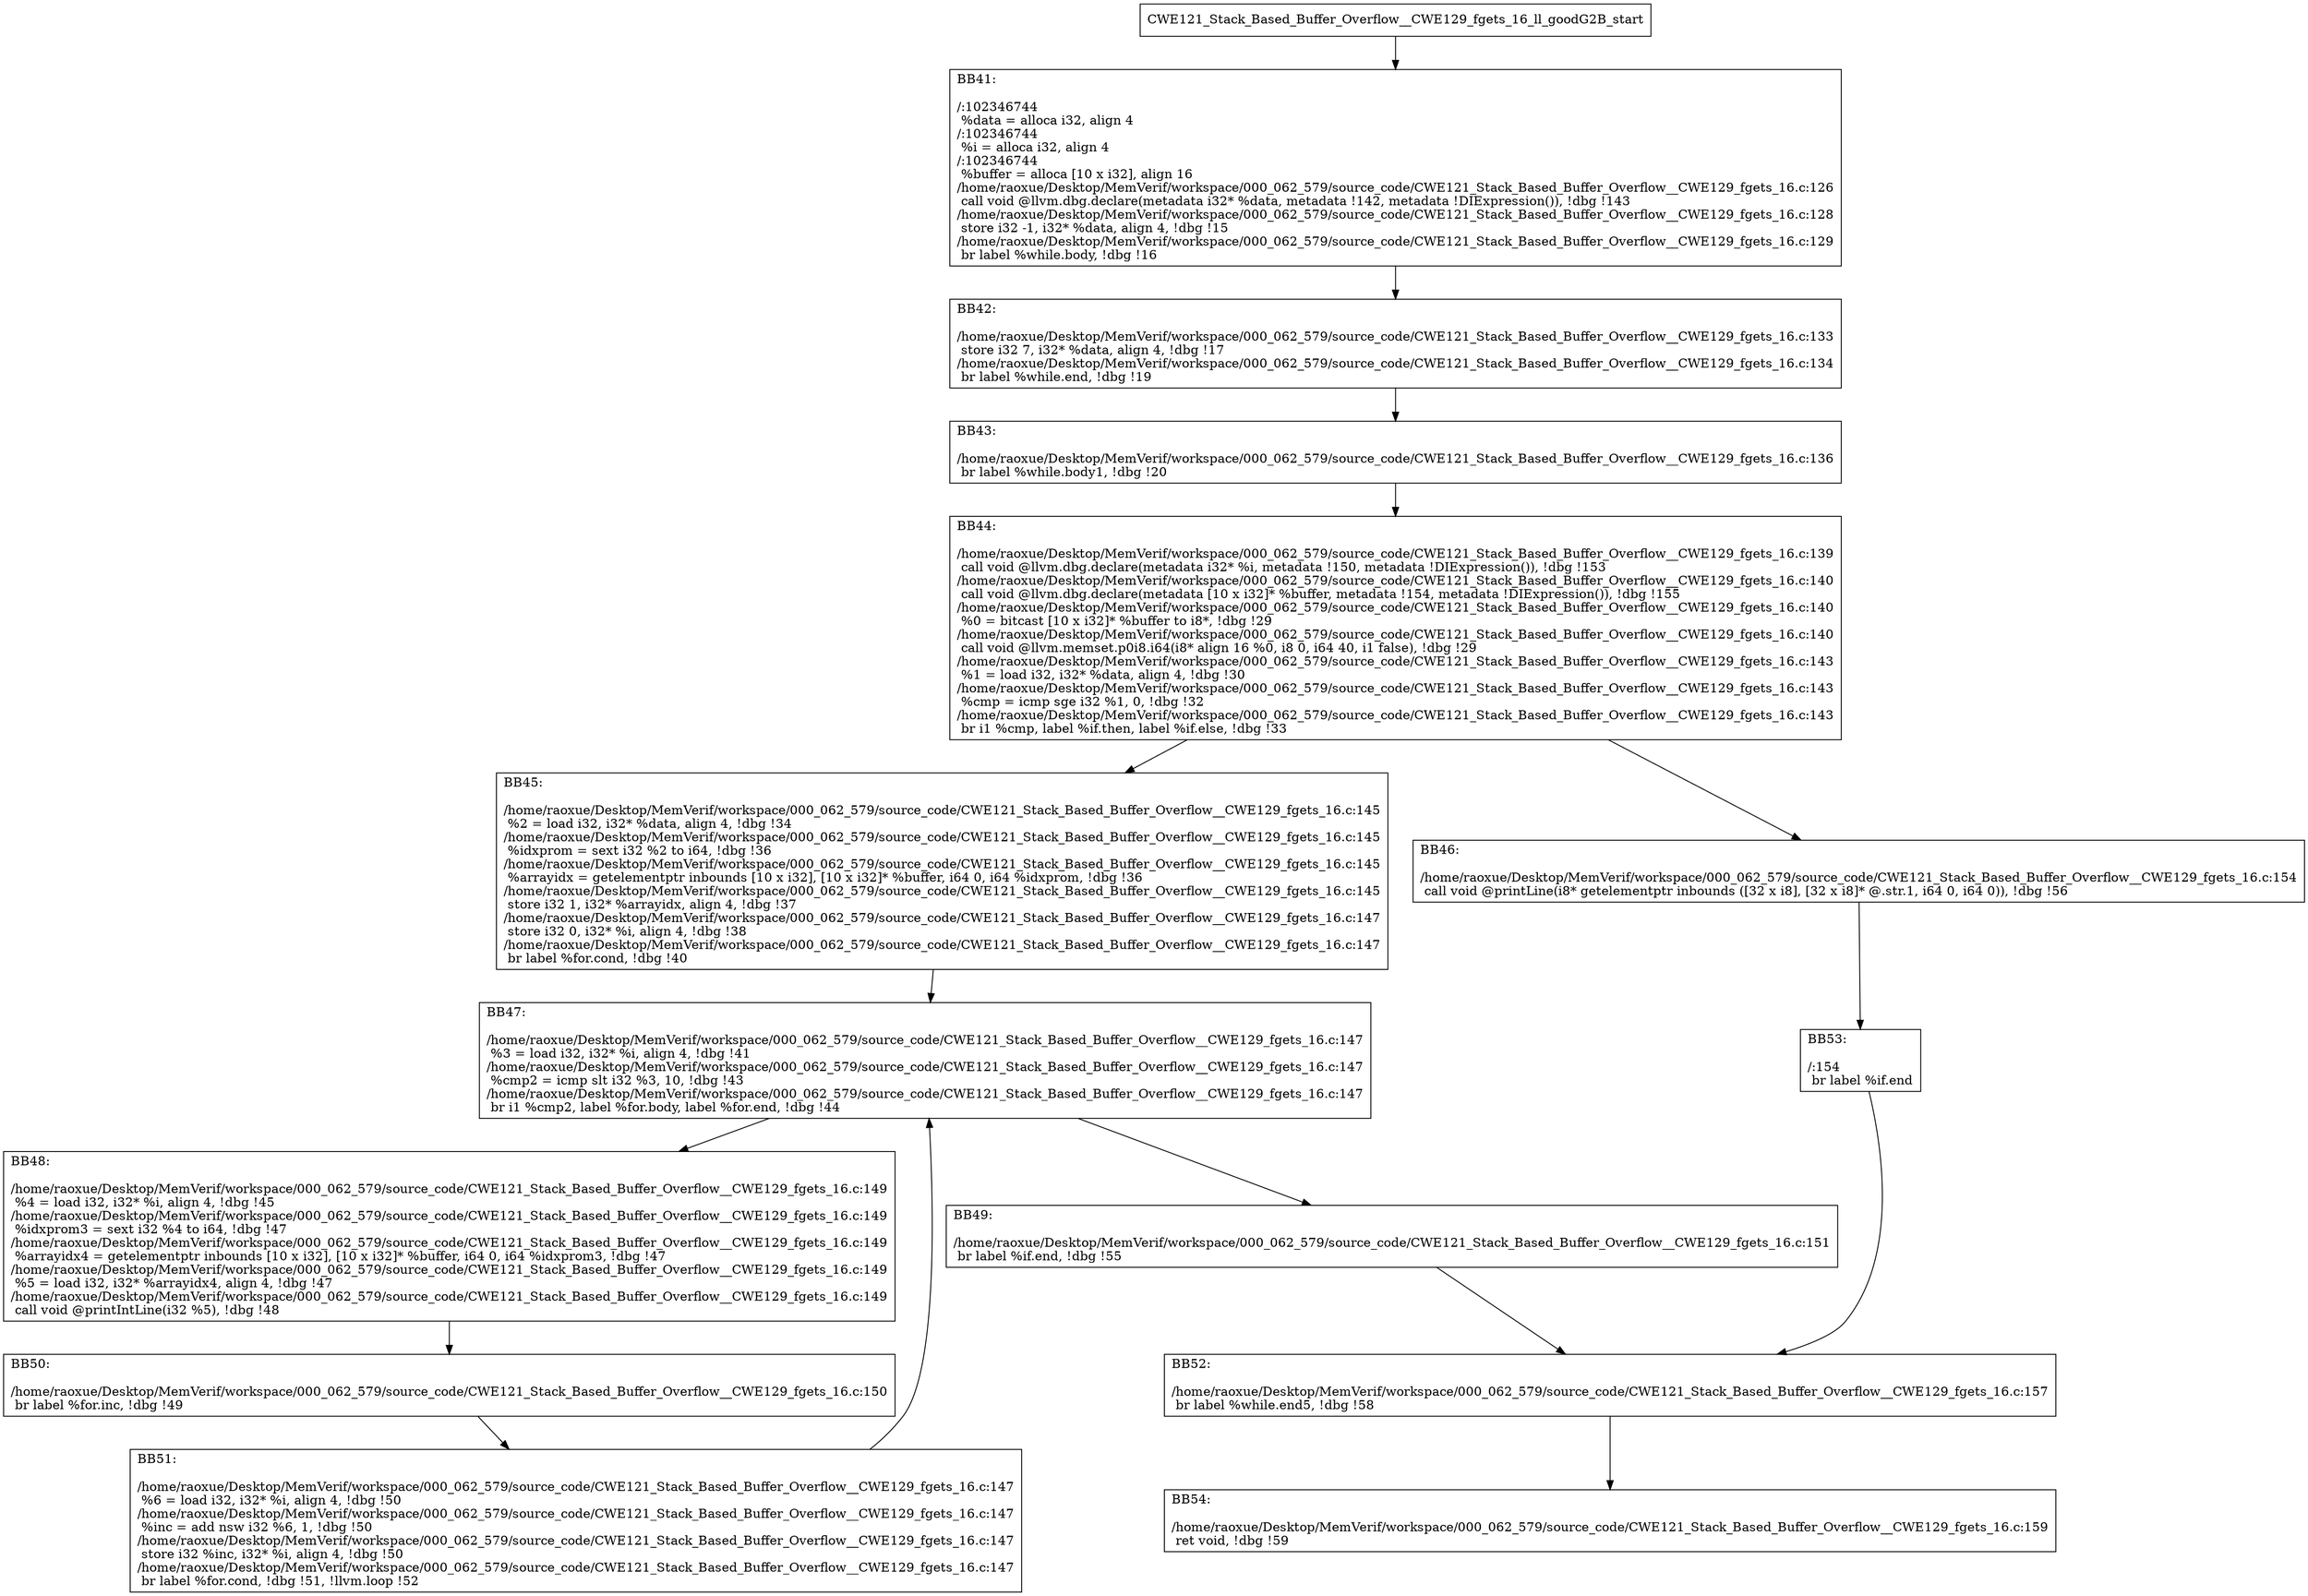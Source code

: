 digraph "CFG for'CWE121_Stack_Based_Buffer_Overflow__CWE129_fgets_16_ll_goodG2B' function" {
	BBCWE121_Stack_Based_Buffer_Overflow__CWE129_fgets_16_ll_goodG2B_start[shape=record,label="{CWE121_Stack_Based_Buffer_Overflow__CWE129_fgets_16_ll_goodG2B_start}"];
	BBCWE121_Stack_Based_Buffer_Overflow__CWE129_fgets_16_ll_goodG2B_start-> CWE121_Stack_Based_Buffer_Overflow__CWE129_fgets_16_ll_goodG2BBB41;
	CWE121_Stack_Based_Buffer_Overflow__CWE129_fgets_16_ll_goodG2BBB41 [shape=record, label="{BB41:\l\l/:102346744\l
  %data = alloca i32, align 4\l
/:102346744\l
  %i = alloca i32, align 4\l
/:102346744\l
  %buffer = alloca [10 x i32], align 16\l
/home/raoxue/Desktop/MemVerif/workspace/000_062_579/source_code/CWE121_Stack_Based_Buffer_Overflow__CWE129_fgets_16.c:126\l
  call void @llvm.dbg.declare(metadata i32* %data, metadata !142, metadata !DIExpression()), !dbg !143\l
/home/raoxue/Desktop/MemVerif/workspace/000_062_579/source_code/CWE121_Stack_Based_Buffer_Overflow__CWE129_fgets_16.c:128\l
  store i32 -1, i32* %data, align 4, !dbg !15\l
/home/raoxue/Desktop/MemVerif/workspace/000_062_579/source_code/CWE121_Stack_Based_Buffer_Overflow__CWE129_fgets_16.c:129\l
  br label %while.body, !dbg !16\l
}"];
	CWE121_Stack_Based_Buffer_Overflow__CWE129_fgets_16_ll_goodG2BBB41-> CWE121_Stack_Based_Buffer_Overflow__CWE129_fgets_16_ll_goodG2BBB42;
	CWE121_Stack_Based_Buffer_Overflow__CWE129_fgets_16_ll_goodG2BBB42 [shape=record, label="{BB42:\l\l/home/raoxue/Desktop/MemVerif/workspace/000_062_579/source_code/CWE121_Stack_Based_Buffer_Overflow__CWE129_fgets_16.c:133\l
  store i32 7, i32* %data, align 4, !dbg !17\l
/home/raoxue/Desktop/MemVerif/workspace/000_062_579/source_code/CWE121_Stack_Based_Buffer_Overflow__CWE129_fgets_16.c:134\l
  br label %while.end, !dbg !19\l
}"];
	CWE121_Stack_Based_Buffer_Overflow__CWE129_fgets_16_ll_goodG2BBB42-> CWE121_Stack_Based_Buffer_Overflow__CWE129_fgets_16_ll_goodG2BBB43;
	CWE121_Stack_Based_Buffer_Overflow__CWE129_fgets_16_ll_goodG2BBB43 [shape=record, label="{BB43:\l\l/home/raoxue/Desktop/MemVerif/workspace/000_062_579/source_code/CWE121_Stack_Based_Buffer_Overflow__CWE129_fgets_16.c:136\l
  br label %while.body1, !dbg !20\l
}"];
	CWE121_Stack_Based_Buffer_Overflow__CWE129_fgets_16_ll_goodG2BBB43-> CWE121_Stack_Based_Buffer_Overflow__CWE129_fgets_16_ll_goodG2BBB44;
	CWE121_Stack_Based_Buffer_Overflow__CWE129_fgets_16_ll_goodG2BBB44 [shape=record, label="{BB44:\l\l/home/raoxue/Desktop/MemVerif/workspace/000_062_579/source_code/CWE121_Stack_Based_Buffer_Overflow__CWE129_fgets_16.c:139\l
  call void @llvm.dbg.declare(metadata i32* %i, metadata !150, metadata !DIExpression()), !dbg !153\l
/home/raoxue/Desktop/MemVerif/workspace/000_062_579/source_code/CWE121_Stack_Based_Buffer_Overflow__CWE129_fgets_16.c:140\l
  call void @llvm.dbg.declare(metadata [10 x i32]* %buffer, metadata !154, metadata !DIExpression()), !dbg !155\l
/home/raoxue/Desktop/MemVerif/workspace/000_062_579/source_code/CWE121_Stack_Based_Buffer_Overflow__CWE129_fgets_16.c:140\l
  %0 = bitcast [10 x i32]* %buffer to i8*, !dbg !29\l
/home/raoxue/Desktop/MemVerif/workspace/000_062_579/source_code/CWE121_Stack_Based_Buffer_Overflow__CWE129_fgets_16.c:140\l
  call void @llvm.memset.p0i8.i64(i8* align 16 %0, i8 0, i64 40, i1 false), !dbg !29\l
/home/raoxue/Desktop/MemVerif/workspace/000_062_579/source_code/CWE121_Stack_Based_Buffer_Overflow__CWE129_fgets_16.c:143\l
  %1 = load i32, i32* %data, align 4, !dbg !30\l
/home/raoxue/Desktop/MemVerif/workspace/000_062_579/source_code/CWE121_Stack_Based_Buffer_Overflow__CWE129_fgets_16.c:143\l
  %cmp = icmp sge i32 %1, 0, !dbg !32\l
/home/raoxue/Desktop/MemVerif/workspace/000_062_579/source_code/CWE121_Stack_Based_Buffer_Overflow__CWE129_fgets_16.c:143\l
  br i1 %cmp, label %if.then, label %if.else, !dbg !33\l
}"];
	CWE121_Stack_Based_Buffer_Overflow__CWE129_fgets_16_ll_goodG2BBB44-> CWE121_Stack_Based_Buffer_Overflow__CWE129_fgets_16_ll_goodG2BBB45;
	CWE121_Stack_Based_Buffer_Overflow__CWE129_fgets_16_ll_goodG2BBB44-> CWE121_Stack_Based_Buffer_Overflow__CWE129_fgets_16_ll_goodG2BBB46;
	CWE121_Stack_Based_Buffer_Overflow__CWE129_fgets_16_ll_goodG2BBB45 [shape=record, label="{BB45:\l\l/home/raoxue/Desktop/MemVerif/workspace/000_062_579/source_code/CWE121_Stack_Based_Buffer_Overflow__CWE129_fgets_16.c:145\l
  %2 = load i32, i32* %data, align 4, !dbg !34\l
/home/raoxue/Desktop/MemVerif/workspace/000_062_579/source_code/CWE121_Stack_Based_Buffer_Overflow__CWE129_fgets_16.c:145\l
  %idxprom = sext i32 %2 to i64, !dbg !36\l
/home/raoxue/Desktop/MemVerif/workspace/000_062_579/source_code/CWE121_Stack_Based_Buffer_Overflow__CWE129_fgets_16.c:145\l
  %arrayidx = getelementptr inbounds [10 x i32], [10 x i32]* %buffer, i64 0, i64 %idxprom, !dbg !36\l
/home/raoxue/Desktop/MemVerif/workspace/000_062_579/source_code/CWE121_Stack_Based_Buffer_Overflow__CWE129_fgets_16.c:145\l
  store i32 1, i32* %arrayidx, align 4, !dbg !37\l
/home/raoxue/Desktop/MemVerif/workspace/000_062_579/source_code/CWE121_Stack_Based_Buffer_Overflow__CWE129_fgets_16.c:147\l
  store i32 0, i32* %i, align 4, !dbg !38\l
/home/raoxue/Desktop/MemVerif/workspace/000_062_579/source_code/CWE121_Stack_Based_Buffer_Overflow__CWE129_fgets_16.c:147\l
  br label %for.cond, !dbg !40\l
}"];
	CWE121_Stack_Based_Buffer_Overflow__CWE129_fgets_16_ll_goodG2BBB45-> CWE121_Stack_Based_Buffer_Overflow__CWE129_fgets_16_ll_goodG2BBB47;
	CWE121_Stack_Based_Buffer_Overflow__CWE129_fgets_16_ll_goodG2BBB47 [shape=record, label="{BB47:\l\l/home/raoxue/Desktop/MemVerif/workspace/000_062_579/source_code/CWE121_Stack_Based_Buffer_Overflow__CWE129_fgets_16.c:147\l
  %3 = load i32, i32* %i, align 4, !dbg !41\l
/home/raoxue/Desktop/MemVerif/workspace/000_062_579/source_code/CWE121_Stack_Based_Buffer_Overflow__CWE129_fgets_16.c:147\l
  %cmp2 = icmp slt i32 %3, 10, !dbg !43\l
/home/raoxue/Desktop/MemVerif/workspace/000_062_579/source_code/CWE121_Stack_Based_Buffer_Overflow__CWE129_fgets_16.c:147\l
  br i1 %cmp2, label %for.body, label %for.end, !dbg !44\l
}"];
	CWE121_Stack_Based_Buffer_Overflow__CWE129_fgets_16_ll_goodG2BBB47-> CWE121_Stack_Based_Buffer_Overflow__CWE129_fgets_16_ll_goodG2BBB48;
	CWE121_Stack_Based_Buffer_Overflow__CWE129_fgets_16_ll_goodG2BBB47-> CWE121_Stack_Based_Buffer_Overflow__CWE129_fgets_16_ll_goodG2BBB49;
	CWE121_Stack_Based_Buffer_Overflow__CWE129_fgets_16_ll_goodG2BBB48 [shape=record, label="{BB48:\l\l/home/raoxue/Desktop/MemVerif/workspace/000_062_579/source_code/CWE121_Stack_Based_Buffer_Overflow__CWE129_fgets_16.c:149\l
  %4 = load i32, i32* %i, align 4, !dbg !45\l
/home/raoxue/Desktop/MemVerif/workspace/000_062_579/source_code/CWE121_Stack_Based_Buffer_Overflow__CWE129_fgets_16.c:149\l
  %idxprom3 = sext i32 %4 to i64, !dbg !47\l
/home/raoxue/Desktop/MemVerif/workspace/000_062_579/source_code/CWE121_Stack_Based_Buffer_Overflow__CWE129_fgets_16.c:149\l
  %arrayidx4 = getelementptr inbounds [10 x i32], [10 x i32]* %buffer, i64 0, i64 %idxprom3, !dbg !47\l
/home/raoxue/Desktop/MemVerif/workspace/000_062_579/source_code/CWE121_Stack_Based_Buffer_Overflow__CWE129_fgets_16.c:149\l
  %5 = load i32, i32* %arrayidx4, align 4, !dbg !47\l
/home/raoxue/Desktop/MemVerif/workspace/000_062_579/source_code/CWE121_Stack_Based_Buffer_Overflow__CWE129_fgets_16.c:149\l
  call void @printIntLine(i32 %5), !dbg !48\l
}"];
	CWE121_Stack_Based_Buffer_Overflow__CWE129_fgets_16_ll_goodG2BBB48-> CWE121_Stack_Based_Buffer_Overflow__CWE129_fgets_16_ll_goodG2BBB50;
	CWE121_Stack_Based_Buffer_Overflow__CWE129_fgets_16_ll_goodG2BBB50 [shape=record, label="{BB50:\l\l/home/raoxue/Desktop/MemVerif/workspace/000_062_579/source_code/CWE121_Stack_Based_Buffer_Overflow__CWE129_fgets_16.c:150\l
  br label %for.inc, !dbg !49\l
}"];
	CWE121_Stack_Based_Buffer_Overflow__CWE129_fgets_16_ll_goodG2BBB50-> CWE121_Stack_Based_Buffer_Overflow__CWE129_fgets_16_ll_goodG2BBB51;
	CWE121_Stack_Based_Buffer_Overflow__CWE129_fgets_16_ll_goodG2BBB51 [shape=record, label="{BB51:\l\l/home/raoxue/Desktop/MemVerif/workspace/000_062_579/source_code/CWE121_Stack_Based_Buffer_Overflow__CWE129_fgets_16.c:147\l
  %6 = load i32, i32* %i, align 4, !dbg !50\l
/home/raoxue/Desktop/MemVerif/workspace/000_062_579/source_code/CWE121_Stack_Based_Buffer_Overflow__CWE129_fgets_16.c:147\l
  %inc = add nsw i32 %6, 1, !dbg !50\l
/home/raoxue/Desktop/MemVerif/workspace/000_062_579/source_code/CWE121_Stack_Based_Buffer_Overflow__CWE129_fgets_16.c:147\l
  store i32 %inc, i32* %i, align 4, !dbg !50\l
/home/raoxue/Desktop/MemVerif/workspace/000_062_579/source_code/CWE121_Stack_Based_Buffer_Overflow__CWE129_fgets_16.c:147\l
  br label %for.cond, !dbg !51, !llvm.loop !52\l
}"];
	CWE121_Stack_Based_Buffer_Overflow__CWE129_fgets_16_ll_goodG2BBB51-> CWE121_Stack_Based_Buffer_Overflow__CWE129_fgets_16_ll_goodG2BBB47;
	CWE121_Stack_Based_Buffer_Overflow__CWE129_fgets_16_ll_goodG2BBB49 [shape=record, label="{BB49:\l\l/home/raoxue/Desktop/MemVerif/workspace/000_062_579/source_code/CWE121_Stack_Based_Buffer_Overflow__CWE129_fgets_16.c:151\l
  br label %if.end, !dbg !55\l
}"];
	CWE121_Stack_Based_Buffer_Overflow__CWE129_fgets_16_ll_goodG2BBB49-> CWE121_Stack_Based_Buffer_Overflow__CWE129_fgets_16_ll_goodG2BBB52;
	CWE121_Stack_Based_Buffer_Overflow__CWE129_fgets_16_ll_goodG2BBB46 [shape=record, label="{BB46:\l\l/home/raoxue/Desktop/MemVerif/workspace/000_062_579/source_code/CWE121_Stack_Based_Buffer_Overflow__CWE129_fgets_16.c:154\l
  call void @printLine(i8* getelementptr inbounds ([32 x i8], [32 x i8]* @.str.1, i64 0, i64 0)), !dbg !56\l
}"];
	CWE121_Stack_Based_Buffer_Overflow__CWE129_fgets_16_ll_goodG2BBB46-> CWE121_Stack_Based_Buffer_Overflow__CWE129_fgets_16_ll_goodG2BBB53;
	CWE121_Stack_Based_Buffer_Overflow__CWE129_fgets_16_ll_goodG2BBB53 [shape=record, label="{BB53:\l\l/:154\l
  br label %if.end\l
}"];
	CWE121_Stack_Based_Buffer_Overflow__CWE129_fgets_16_ll_goodG2BBB53-> CWE121_Stack_Based_Buffer_Overflow__CWE129_fgets_16_ll_goodG2BBB52;
	CWE121_Stack_Based_Buffer_Overflow__CWE129_fgets_16_ll_goodG2BBB52 [shape=record, label="{BB52:\l\l/home/raoxue/Desktop/MemVerif/workspace/000_062_579/source_code/CWE121_Stack_Based_Buffer_Overflow__CWE129_fgets_16.c:157\l
  br label %while.end5, !dbg !58\l
}"];
	CWE121_Stack_Based_Buffer_Overflow__CWE129_fgets_16_ll_goodG2BBB52-> CWE121_Stack_Based_Buffer_Overflow__CWE129_fgets_16_ll_goodG2BBB54;
	CWE121_Stack_Based_Buffer_Overflow__CWE129_fgets_16_ll_goodG2BBB54 [shape=record, label="{BB54:\l\l/home/raoxue/Desktop/MemVerif/workspace/000_062_579/source_code/CWE121_Stack_Based_Buffer_Overflow__CWE129_fgets_16.c:159\l
  ret void, !dbg !59\l
}"];
}
